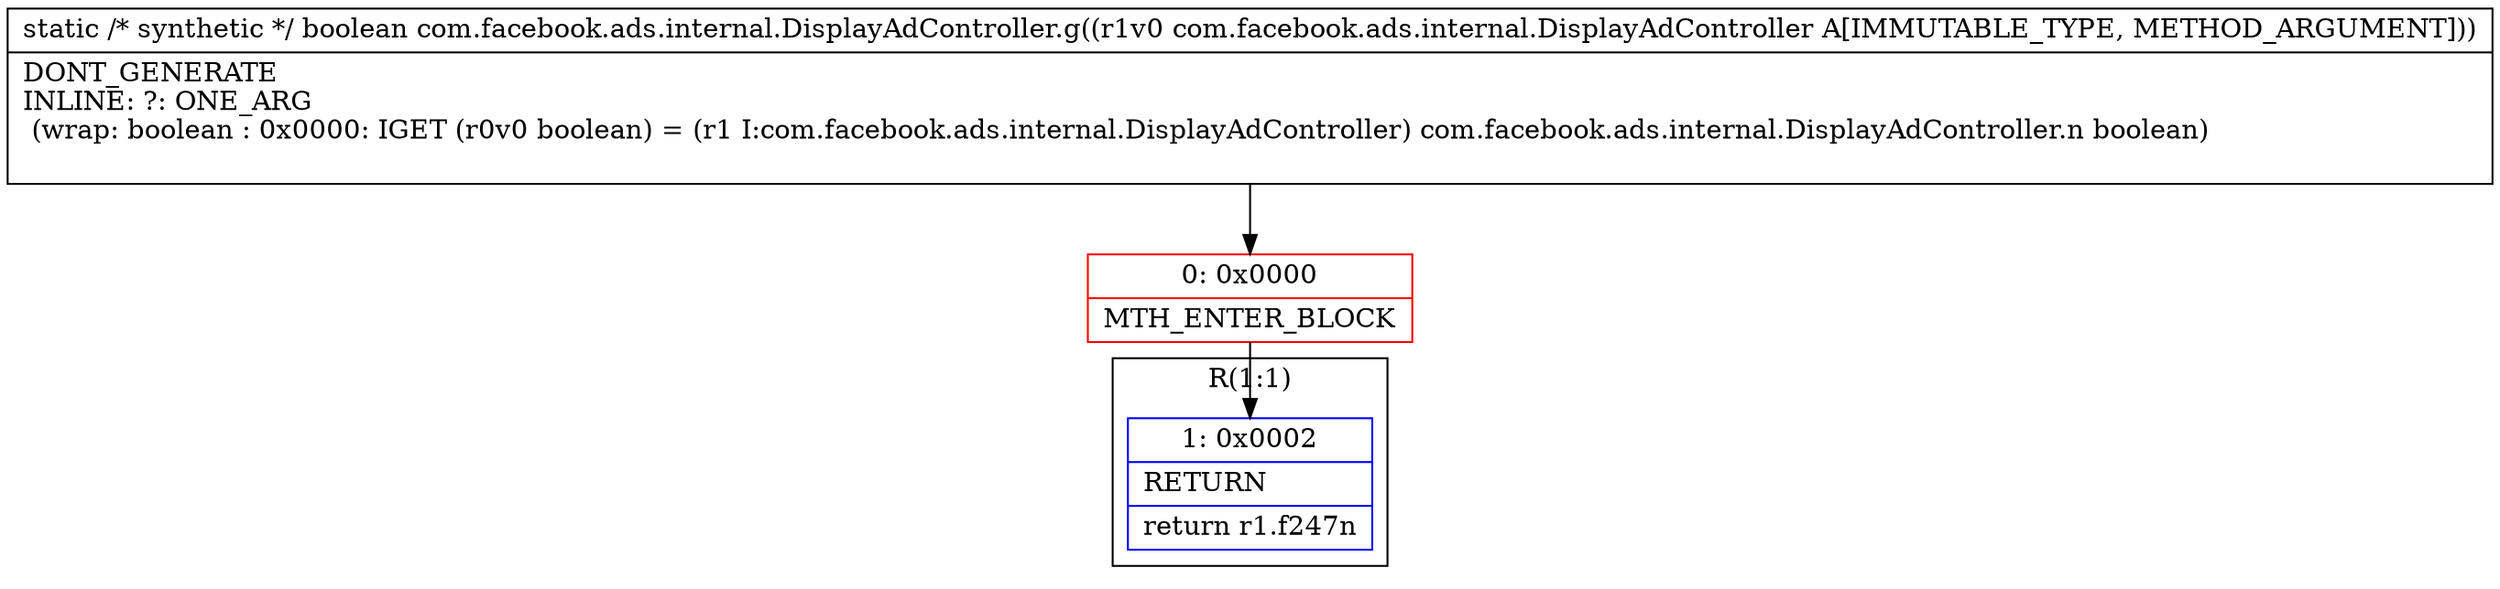 digraph "CFG forcom.facebook.ads.internal.DisplayAdController.g(Lcom\/facebook\/ads\/internal\/DisplayAdController;)Z" {
subgraph cluster_Region_2113547638 {
label = "R(1:1)";
node [shape=record,color=blue];
Node_1 [shape=record,label="{1\:\ 0x0002|RETURN\l|return r1.f247n\l}"];
}
Node_0 [shape=record,color=red,label="{0\:\ 0x0000|MTH_ENTER_BLOCK\l}"];
MethodNode[shape=record,label="{static \/* synthetic *\/ boolean com.facebook.ads.internal.DisplayAdController.g((r1v0 com.facebook.ads.internal.DisplayAdController A[IMMUTABLE_TYPE, METHOD_ARGUMENT]))  | DONT_GENERATE\lINLINE: ?: ONE_ARG  \l  (wrap: boolean : 0x0000: IGET  (r0v0 boolean) = (r1 I:com.facebook.ads.internal.DisplayAdController) com.facebook.ads.internal.DisplayAdController.n boolean)\l\l}"];
MethodNode -> Node_0;
Node_0 -> Node_1;
}

